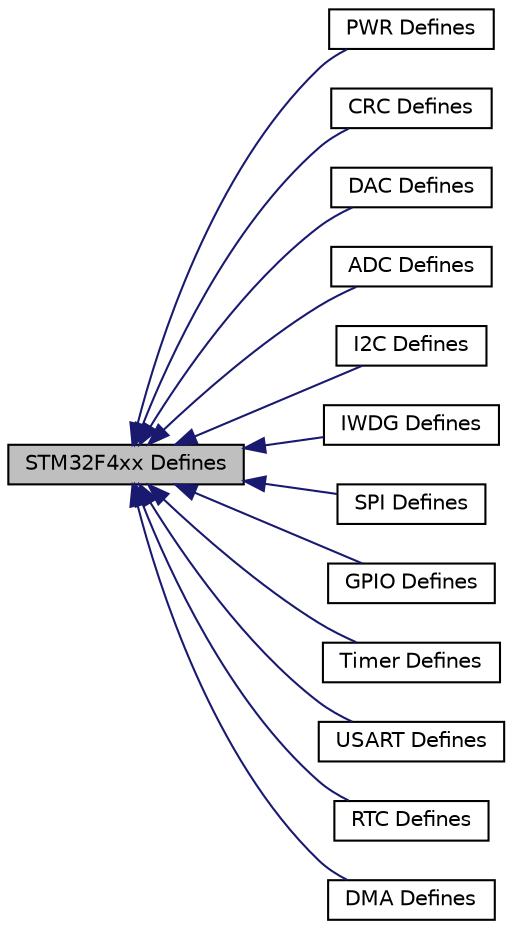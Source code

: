 digraph "STM32F4xx Defines"
{
  edge [fontname="Helvetica",fontsize="10",labelfontname="Helvetica",labelfontsize="10"];
  node [fontname="Helvetica",fontsize="10",shape=record];
  rankdir=LR;
  Node0 [label="STM32F4xx Defines",height=0.2,width=0.4,color="black", fillcolor="grey75", style="filled" fontcolor="black"];
  Node8 [label="PWR Defines",height=0.2,width=0.4,color="black", fillcolor="white", style="filled",URL="$group__pwr__defines.html",tooltip="Defined Constants and Types for the STM32F4xx Power Control"];
  Node2 [label="CRC Defines",height=0.2,width=0.4,color="black", fillcolor="white", style="filled",URL="$group__crc__defines.html",tooltip="libopencm3 Defined Constants and Types for the STM32F4xx CRC Generator "];
  Node3 [label="DAC Defines",height=0.2,width=0.4,color="black", fillcolor="white", style="filled",URL="$group__dac__defines.html",tooltip="Defined Constants and Types for the STM32F4xx DAC"];
  Node1 [label="ADC Defines",height=0.2,width=0.4,color="black", fillcolor="white", style="filled",URL="$group__STM32F4xx__adc__defines.html",tooltip="Defined Constants and Types for the STM32F4xx Analog to Digital Converters"];
  Node6 [label="I2C Defines",height=0.2,width=0.4,color="black", fillcolor="white", style="filled",URL="$group__i2c__defines.html",tooltip="Defined Constants and Types for the STM32F4xx I2C "];
  Node7 [label="IWDG Defines",height=0.2,width=0.4,color="black", fillcolor="white", style="filled",URL="$group__iwdg__defines.html",tooltip="Defined Constants and Types for the STM32F4xx Independent Watchdog Timer"];
  Node10 [label="SPI Defines",height=0.2,width=0.4,color="black", fillcolor="white", style="filled",URL="$group__spi__defines.html",tooltip="Defined Constants and Types for the STM32F4xx SPI"];
  Node5 [label="GPIO Defines",height=0.2,width=0.4,color="black", fillcolor="white", style="filled",URL="$group__gpio__defines.html",tooltip="Defined Constants and Types for the STM32F4xx General Purpose I/O"];
  Node11 [label="Timer Defines",height=0.2,width=0.4,color="black", fillcolor="white", style="filled",URL="$group__timer__defines.html",tooltip="libopencm3 Defined Constants and Types for the STM32F4xx Timers"];
  Node12 [label="USART Defines",height=0.2,width=0.4,color="black", fillcolor="white", style="filled",URL="$group__usart__defines.html",tooltip="Defined Constants and Types for the STM32F4xx USART"];
  Node9 [label="RTC Defines",height=0.2,width=0.4,color="black", fillcolor="white", style="filled",URL="$group__rtc__defines.html",tooltip="Defined Constants and Types for the STM32F4xx RTC"];
  Node4 [label="DMA Defines",height=0.2,width=0.4,color="black", fillcolor="white", style="filled",URL="$group__dma__defines.html",tooltip="Defined Constants and Types for the STM32F4xx DMA Controller."];
  Node0->Node1 [shape=plaintext, color="midnightblue", dir="back", style="solid"];
  Node0->Node2 [shape=plaintext, color="midnightblue", dir="back", style="solid"];
  Node0->Node3 [shape=plaintext, color="midnightblue", dir="back", style="solid"];
  Node0->Node4 [shape=plaintext, color="midnightblue", dir="back", style="solid"];
  Node0->Node5 [shape=plaintext, color="midnightblue", dir="back", style="solid"];
  Node0->Node6 [shape=plaintext, color="midnightblue", dir="back", style="solid"];
  Node0->Node7 [shape=plaintext, color="midnightblue", dir="back", style="solid"];
  Node0->Node8 [shape=plaintext, color="midnightblue", dir="back", style="solid"];
  Node0->Node9 [shape=plaintext, color="midnightblue", dir="back", style="solid"];
  Node0->Node10 [shape=plaintext, color="midnightblue", dir="back", style="solid"];
  Node0->Node11 [shape=plaintext, color="midnightblue", dir="back", style="solid"];
  Node0->Node12 [shape=plaintext, color="midnightblue", dir="back", style="solid"];
}
